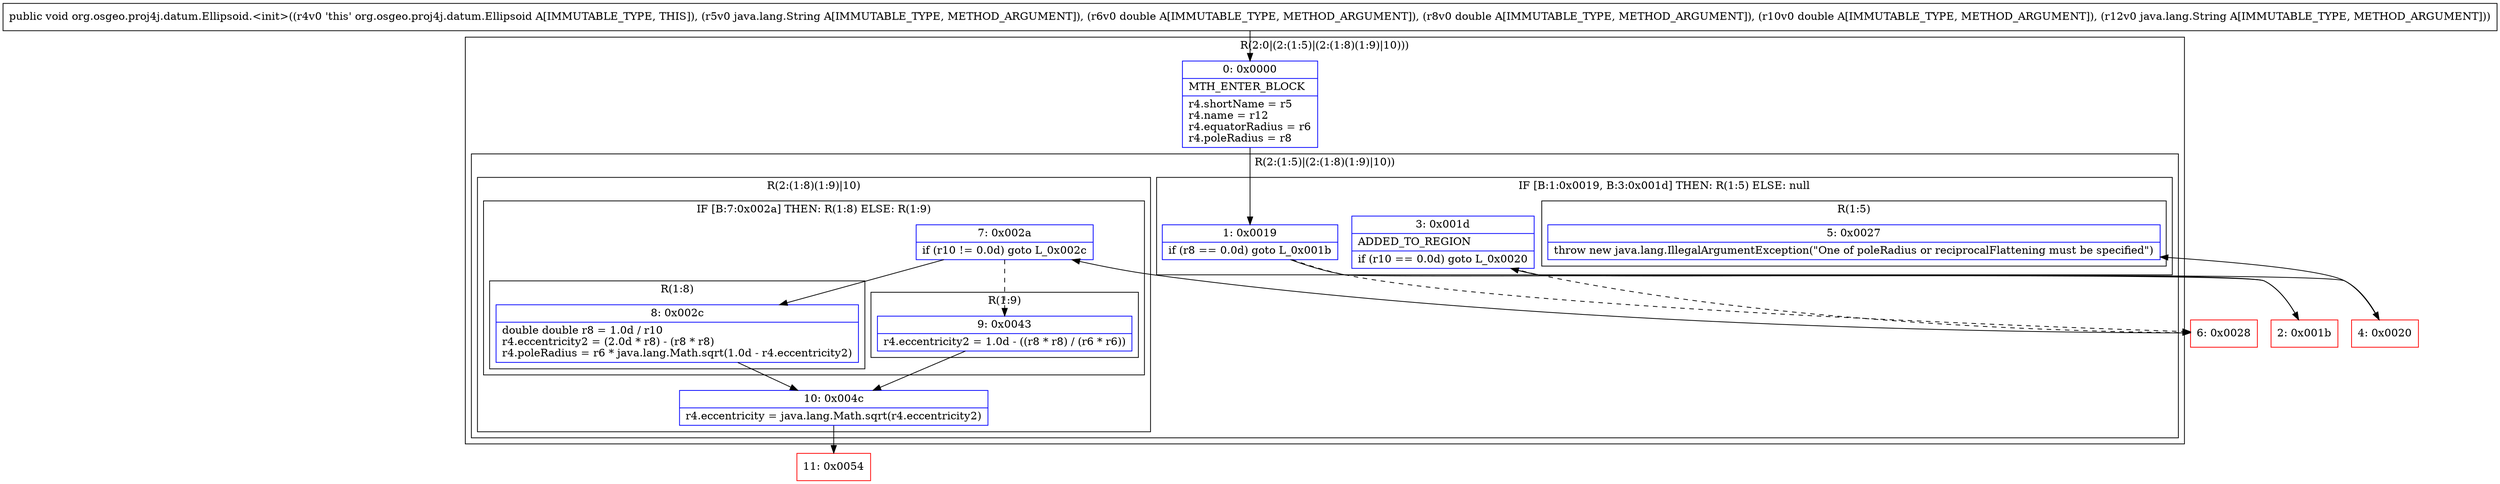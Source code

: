 digraph "CFG fororg.osgeo.proj4j.datum.Ellipsoid.\<init\>(Ljava\/lang\/String;DDDLjava\/lang\/String;)V" {
subgraph cluster_Region_1104512127 {
label = "R(2:0|(2:(1:5)|(2:(1:8)(1:9)|10)))";
node [shape=record,color=blue];
Node_0 [shape=record,label="{0\:\ 0x0000|MTH_ENTER_BLOCK\l|r4.shortName = r5\lr4.name = r12\lr4.equatorRadius = r6\lr4.poleRadius = r8\l}"];
subgraph cluster_Region_2106330696 {
label = "R(2:(1:5)|(2:(1:8)(1:9)|10))";
node [shape=record,color=blue];
subgraph cluster_IfRegion_1899067255 {
label = "IF [B:1:0x0019, B:3:0x001d] THEN: R(1:5) ELSE: null";
node [shape=record,color=blue];
Node_1 [shape=record,label="{1\:\ 0x0019|if (r8 == 0.0d) goto L_0x001b\l}"];
Node_3 [shape=record,label="{3\:\ 0x001d|ADDED_TO_REGION\l|if (r10 == 0.0d) goto L_0x0020\l}"];
subgraph cluster_Region_833043087 {
label = "R(1:5)";
node [shape=record,color=blue];
Node_5 [shape=record,label="{5\:\ 0x0027|throw new java.lang.IllegalArgumentException(\"One of poleRadius or reciprocalFlattening must be specified\")\l}"];
}
}
subgraph cluster_Region_1555871416 {
label = "R(2:(1:8)(1:9)|10)";
node [shape=record,color=blue];
subgraph cluster_IfRegion_1096752425 {
label = "IF [B:7:0x002a] THEN: R(1:8) ELSE: R(1:9)";
node [shape=record,color=blue];
Node_7 [shape=record,label="{7\:\ 0x002a|if (r10 != 0.0d) goto L_0x002c\l}"];
subgraph cluster_Region_288499750 {
label = "R(1:8)";
node [shape=record,color=blue];
Node_8 [shape=record,label="{8\:\ 0x002c|double double r8 = 1.0d \/ r10\lr4.eccentricity2 = (2.0d * r8) \- (r8 * r8)\lr4.poleRadius = r6 * java.lang.Math.sqrt(1.0d \- r4.eccentricity2)\l}"];
}
subgraph cluster_Region_992952506 {
label = "R(1:9)";
node [shape=record,color=blue];
Node_9 [shape=record,label="{9\:\ 0x0043|r4.eccentricity2 = 1.0d \- ((r8 * r8) \/ (r6 * r6))\l}"];
}
}
Node_10 [shape=record,label="{10\:\ 0x004c|r4.eccentricity = java.lang.Math.sqrt(r4.eccentricity2)\l}"];
}
}
}
Node_2 [shape=record,color=red,label="{2\:\ 0x001b}"];
Node_4 [shape=record,color=red,label="{4\:\ 0x0020}"];
Node_6 [shape=record,color=red,label="{6\:\ 0x0028}"];
Node_11 [shape=record,color=red,label="{11\:\ 0x0054}"];
MethodNode[shape=record,label="{public void org.osgeo.proj4j.datum.Ellipsoid.\<init\>((r4v0 'this' org.osgeo.proj4j.datum.Ellipsoid A[IMMUTABLE_TYPE, THIS]), (r5v0 java.lang.String A[IMMUTABLE_TYPE, METHOD_ARGUMENT]), (r6v0 double A[IMMUTABLE_TYPE, METHOD_ARGUMENT]), (r8v0 double A[IMMUTABLE_TYPE, METHOD_ARGUMENT]), (r10v0 double A[IMMUTABLE_TYPE, METHOD_ARGUMENT]), (r12v0 java.lang.String A[IMMUTABLE_TYPE, METHOD_ARGUMENT])) }"];
MethodNode -> Node_0;
Node_0 -> Node_1;
Node_1 -> Node_2;
Node_1 -> Node_6[style=dashed];
Node_3 -> Node_4;
Node_3 -> Node_6[style=dashed];
Node_7 -> Node_8;
Node_7 -> Node_9[style=dashed];
Node_8 -> Node_10;
Node_9 -> Node_10;
Node_10 -> Node_11;
Node_2 -> Node_3;
Node_4 -> Node_5;
Node_6 -> Node_7;
}

